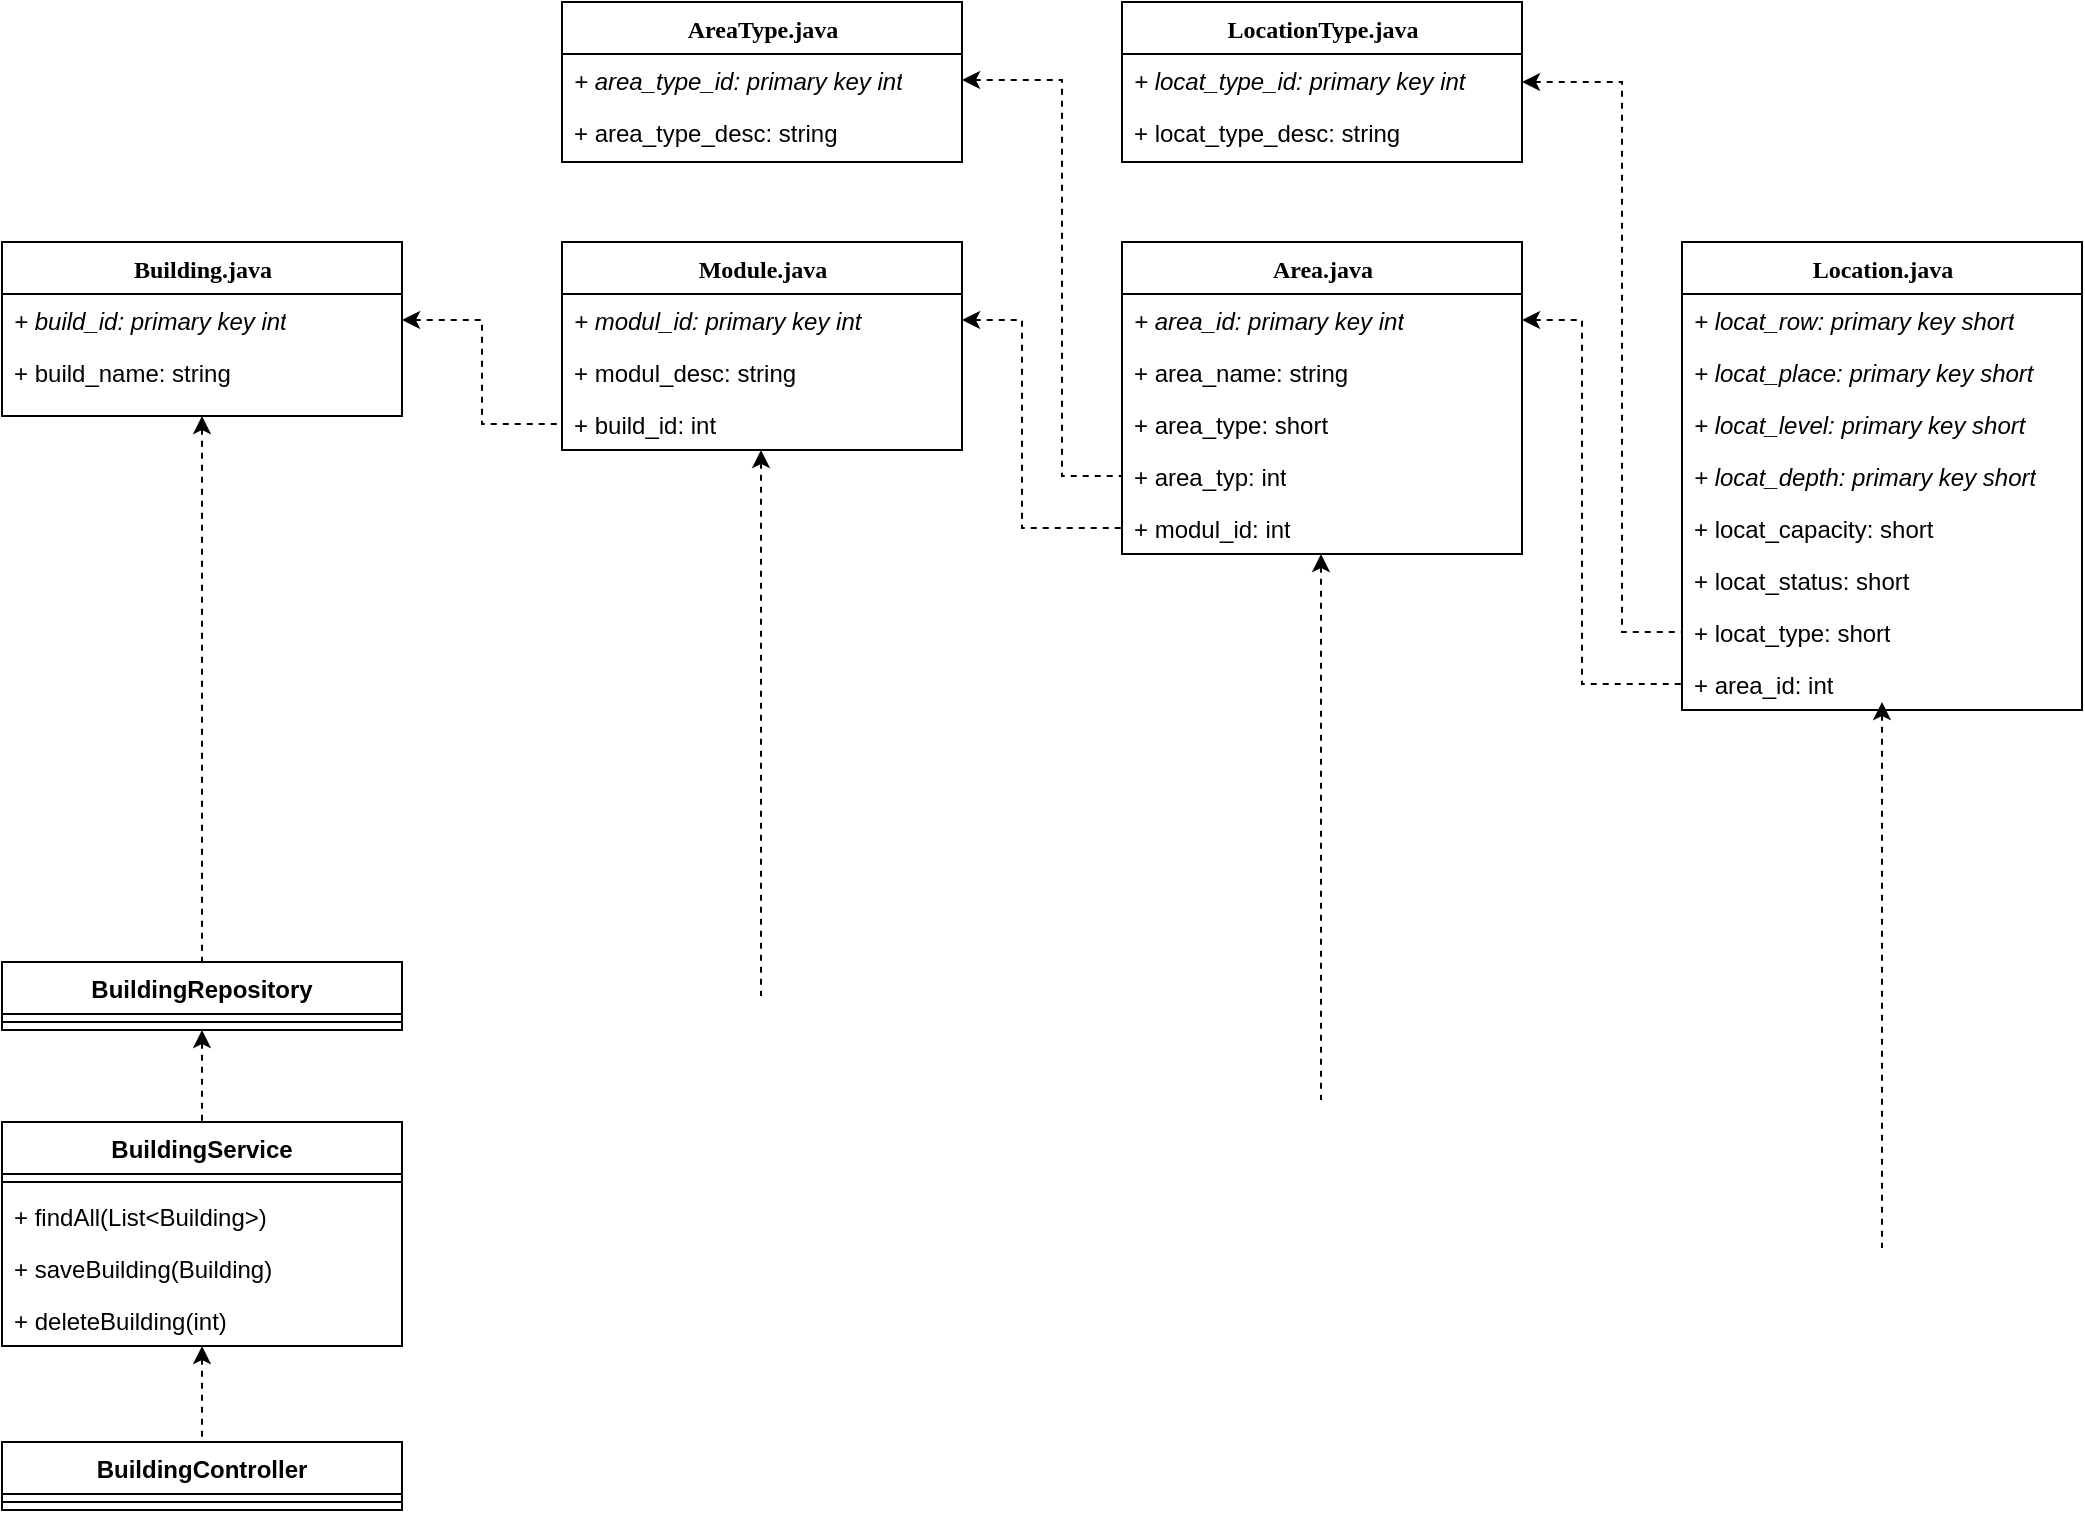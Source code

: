 <mxfile version="20.2.3" type="device"><diagram name="Page-1" id="9f46799a-70d6-7492-0946-bef42562c5a5"><mxGraphModel dx="1422" dy="865" grid="1" gridSize="10" guides="1" tooltips="1" connect="1" arrows="1" fold="1" page="1" pageScale="1" pageWidth="1100" pageHeight="850" background="none" math="0" shadow="0"><root><mxCell id="0"/><mxCell id="1" parent="0"/><mxCell id="Y509m3LfDc93UFfTv6HW-5" value="" style="edgeStyle=orthogonalEdgeStyle;rounded=0;orthogonalLoop=1;jettySize=auto;html=1;exitX=1;exitY=0.5;exitDx=0;exitDy=0;startArrow=classic;startFill=1;endArrow=none;endFill=0;dashed=1;" parent="1" source="78961159f06e98e8-21" target="Y509m3LfDc93UFfTv6HW-6" edge="1"><mxGeometry relative="1" as="geometry"/></mxCell><mxCell id="Y509m3LfDc93UFfTv6HW-45" value="" style="edgeStyle=orthogonalEdgeStyle;rounded=0;orthogonalLoop=1;jettySize=auto;html=1;dashed=1;startArrow=classic;startFill=1;endArrow=none;endFill=0;entryX=0.5;entryY=0;entryDx=0;entryDy=0;" parent="1" source="78961159f06e98e8-17" target="Y509m3LfDc93UFfTv6HW-46" edge="1"><mxGeometry relative="1" as="geometry"><mxPoint x="130" y="317" as="targetPoint"/></mxGeometry></mxCell><mxCell id="78961159f06e98e8-17" value="Building.java" style="swimlane;html=1;fontStyle=1;align=center;verticalAlign=top;childLayout=stackLayout;horizontal=1;startSize=26;horizontalStack=0;resizeParent=1;resizeLast=0;collapsible=1;marginBottom=0;swimlaneFillColor=#ffffff;rounded=0;shadow=0;comic=0;labelBackgroundColor=none;strokeWidth=1;fillColor=none;fontFamily=Verdana;fontSize=12" parent="1" vertex="1"><mxGeometry x="30" y="150" width="200" height="87" as="geometry"/></mxCell><mxCell id="78961159f06e98e8-21" value="&lt;i style=&quot;&quot;&gt;+ build_id: primary&amp;nbsp;key int&lt;/i&gt;" style="text;html=1;strokeColor=none;fillColor=none;align=left;verticalAlign=top;spacingLeft=4;spacingRight=4;whiteSpace=wrap;overflow=hidden;rotatable=0;points=[[0,0.5],[1,0.5]];portConstraint=eastwest;" parent="78961159f06e98e8-17" vertex="1"><mxGeometry y="26" width="200" height="26" as="geometry"/></mxCell><mxCell id="78961159f06e98e8-23" value="+ build_name: string" style="text;html=1;strokeColor=none;fillColor=none;align=left;verticalAlign=top;spacingLeft=4;spacingRight=4;whiteSpace=wrap;overflow=hidden;rotatable=0;points=[[0,0.5],[1,0.5]];portConstraint=eastwest;" parent="78961159f06e98e8-17" vertex="1"><mxGeometry y="52" width="200" height="26" as="geometry"/></mxCell><mxCell id="Y509m3LfDc93UFfTv6HW-11" value="" style="edgeStyle=orthogonalEdgeStyle;rounded=0;orthogonalLoop=1;jettySize=auto;html=1;exitX=1;exitY=0.5;exitDx=0;exitDy=0;startArrow=classic;startFill=1;endArrow=none;endFill=0;dashed=1;" parent="1" source="Y509m3LfDc93UFfTv6HW-3" target="Y509m3LfDc93UFfTv6HW-33" edge="1"><mxGeometry relative="1" as="geometry"><Array as="points"><mxPoint x="540" y="189"/><mxPoint x="540" y="293"/></Array></mxGeometry></mxCell><mxCell id="Y509m3LfDc93UFfTv6HW-2" value="Module.java" style="swimlane;html=1;fontStyle=1;align=center;verticalAlign=top;childLayout=stackLayout;horizontal=1;startSize=26;horizontalStack=0;resizeParent=1;resizeLast=0;collapsible=1;marginBottom=0;swimlaneFillColor=#ffffff;rounded=0;shadow=0;comic=0;labelBackgroundColor=none;strokeWidth=1;fillColor=none;fontFamily=Verdana;fontSize=12" parent="1" vertex="1"><mxGeometry x="310" y="150" width="200" height="104" as="geometry"/></mxCell><mxCell id="Y509m3LfDc93UFfTv6HW-3" value="&lt;i&gt;+ modul_id: primary&amp;nbsp;key int&lt;/i&gt;" style="text;html=1;strokeColor=none;fillColor=none;align=left;verticalAlign=top;spacingLeft=4;spacingRight=4;whiteSpace=wrap;overflow=hidden;rotatable=0;points=[[0,0.5],[1,0.5]];portConstraint=eastwest;" parent="Y509m3LfDc93UFfTv6HW-2" vertex="1"><mxGeometry y="26" width="200" height="26" as="geometry"/></mxCell><mxCell id="Y509m3LfDc93UFfTv6HW-4" value="+ modul_desc: string" style="text;html=1;strokeColor=none;fillColor=none;align=left;verticalAlign=top;spacingLeft=4;spacingRight=4;whiteSpace=wrap;overflow=hidden;rotatable=0;points=[[0,0.5],[1,0.5]];portConstraint=eastwest;" parent="Y509m3LfDc93UFfTv6HW-2" vertex="1"><mxGeometry y="52" width="200" height="26" as="geometry"/></mxCell><mxCell id="Y509m3LfDc93UFfTv6HW-6" value="+ build_id: int" style="text;html=1;strokeColor=none;fillColor=none;align=left;verticalAlign=top;spacingLeft=4;spacingRight=4;whiteSpace=wrap;overflow=hidden;rotatable=0;points=[[0,0.5],[1,0.5]];portConstraint=eastwest;" parent="Y509m3LfDc93UFfTv6HW-2" vertex="1"><mxGeometry y="78" width="200" height="26" as="geometry"/></mxCell><mxCell id="Y509m3LfDc93UFfTv6HW-18" value="" style="edgeStyle=orthogonalEdgeStyle;rounded=0;orthogonalLoop=1;jettySize=auto;html=1;exitX=1;exitY=0.5;exitDx=0;exitDy=0;entryX=0;entryY=0.5;entryDx=0;entryDy=0;startArrow=classic;startFill=1;endArrow=none;endFill=0;dashed=1;" parent="1" source="Y509m3LfDc93UFfTv6HW-8" target="Y509m3LfDc93UFfTv6HW-22" edge="1"><mxGeometry relative="1" as="geometry"><Array as="points"><mxPoint x="820" y="189"/><mxPoint x="820" y="371"/></Array></mxGeometry></mxCell><mxCell id="Y509m3LfDc93UFfTv6HW-7" value="Area.java" style="swimlane;html=1;fontStyle=1;align=center;verticalAlign=top;childLayout=stackLayout;horizontal=1;startSize=26;horizontalStack=0;resizeParent=1;resizeLast=0;collapsible=1;marginBottom=0;swimlaneFillColor=#ffffff;rounded=0;shadow=0;comic=0;labelBackgroundColor=none;strokeWidth=1;fillColor=none;fontFamily=Verdana;fontSize=12" parent="1" vertex="1"><mxGeometry x="590" y="150" width="200" height="156" as="geometry"/></mxCell><mxCell id="Y509m3LfDc93UFfTv6HW-8" value="&lt;i&gt;+ area_id: primary&amp;nbsp;key int&lt;/i&gt;" style="text;html=1;strokeColor=none;fillColor=none;align=left;verticalAlign=top;spacingLeft=4;spacingRight=4;whiteSpace=wrap;overflow=hidden;rotatable=0;points=[[0,0.5],[1,0.5]];portConstraint=eastwest;" parent="Y509m3LfDc93UFfTv6HW-7" vertex="1"><mxGeometry y="26" width="200" height="26" as="geometry"/></mxCell><mxCell id="Y509m3LfDc93UFfTv6HW-9" value="+ area_name: string" style="text;html=1;strokeColor=none;fillColor=none;align=left;verticalAlign=top;spacingLeft=4;spacingRight=4;whiteSpace=wrap;overflow=hidden;rotatable=0;points=[[0,0.5],[1,0.5]];portConstraint=eastwest;" parent="Y509m3LfDc93UFfTv6HW-7" vertex="1"><mxGeometry y="52" width="200" height="26" as="geometry"/></mxCell><mxCell id="Y509m3LfDc93UFfTv6HW-10" value="+ area_type: short" style="text;html=1;strokeColor=none;fillColor=none;align=left;verticalAlign=top;spacingLeft=4;spacingRight=4;whiteSpace=wrap;overflow=hidden;rotatable=0;points=[[0,0.5],[1,0.5]];portConstraint=eastwest;" parent="Y509m3LfDc93UFfTv6HW-7" vertex="1"><mxGeometry y="78" width="200" height="26" as="geometry"/></mxCell><mxCell id="Y509m3LfDc93UFfTv6HW-12" value="+ area_typ: int" style="text;html=1;strokeColor=none;fillColor=none;align=left;verticalAlign=top;spacingLeft=4;spacingRight=4;whiteSpace=wrap;overflow=hidden;rotatable=0;points=[[0,0.5],[1,0.5]];portConstraint=eastwest;" parent="Y509m3LfDc93UFfTv6HW-7" vertex="1"><mxGeometry y="104" width="200" height="26" as="geometry"/></mxCell><mxCell id="Y509m3LfDc93UFfTv6HW-33" value="+ modul_id: int" style="text;html=1;strokeColor=none;fillColor=none;align=left;verticalAlign=top;spacingLeft=4;spacingRight=4;whiteSpace=wrap;overflow=hidden;rotatable=0;points=[[0,0.5],[1,0.5]];portConstraint=eastwest;" parent="Y509m3LfDc93UFfTv6HW-7" vertex="1"><mxGeometry y="130" width="200" height="26" as="geometry"/></mxCell><mxCell id="Y509m3LfDc93UFfTv6HW-13" value="Location.java" style="swimlane;html=1;fontStyle=1;align=center;verticalAlign=top;childLayout=stackLayout;horizontal=1;startSize=26;horizontalStack=0;resizeParent=1;resizeLast=0;collapsible=1;marginBottom=0;swimlaneFillColor=#ffffff;rounded=0;shadow=0;comic=0;labelBackgroundColor=none;strokeWidth=1;fillColor=none;fontFamily=Verdana;fontSize=12" parent="1" vertex="1"><mxGeometry x="870" y="150" width="200" height="234" as="geometry"><mxRectangle x="870" y="150" width="130" height="30" as="alternateBounds"/></mxGeometry></mxCell><mxCell id="Y509m3LfDc93UFfTv6HW-15" value="&lt;i&gt;+ locat_row: primary key short&lt;/i&gt;" style="text;html=1;strokeColor=none;fillColor=none;align=left;verticalAlign=top;spacingLeft=4;spacingRight=4;whiteSpace=wrap;overflow=hidden;rotatable=0;points=[[0,0.5],[1,0.5]];portConstraint=eastwest;" parent="Y509m3LfDc93UFfTv6HW-13" vertex="1"><mxGeometry y="26" width="200" height="26" as="geometry"/></mxCell><mxCell id="Y509m3LfDc93UFfTv6HW-16" value="&lt;i&gt;+ locat_place: primary key short&lt;/i&gt;" style="text;html=1;strokeColor=none;fillColor=none;align=left;verticalAlign=top;spacingLeft=4;spacingRight=4;whiteSpace=wrap;overflow=hidden;rotatable=0;points=[[0,0.5],[1,0.5]];portConstraint=eastwest;" parent="Y509m3LfDc93UFfTv6HW-13" vertex="1"><mxGeometry y="52" width="200" height="26" as="geometry"/></mxCell><mxCell id="Y509m3LfDc93UFfTv6HW-19" value="&lt;i&gt;+ locat_level: primary key short&lt;/i&gt;" style="text;html=1;strokeColor=none;fillColor=none;align=left;verticalAlign=top;spacingLeft=4;spacingRight=4;whiteSpace=wrap;overflow=hidden;rotatable=0;points=[[0,0.5],[1,0.5]];portConstraint=eastwest;" parent="Y509m3LfDc93UFfTv6HW-13" vertex="1"><mxGeometry y="78" width="200" height="26" as="geometry"/></mxCell><mxCell id="Y509m3LfDc93UFfTv6HW-20" value="&lt;i&gt;+ locat_depth: primary key short&lt;/i&gt;" style="text;html=1;strokeColor=none;fillColor=none;align=left;verticalAlign=top;spacingLeft=4;spacingRight=4;whiteSpace=wrap;overflow=hidden;rotatable=0;points=[[0,0.5],[1,0.5]];portConstraint=eastwest;" parent="Y509m3LfDc93UFfTv6HW-13" vertex="1"><mxGeometry y="104" width="200" height="26" as="geometry"/></mxCell><mxCell id="Y509m3LfDc93UFfTv6HW-24" value="+ locat_capacity: short" style="text;html=1;strokeColor=none;fillColor=none;align=left;verticalAlign=top;spacingLeft=4;spacingRight=4;whiteSpace=wrap;overflow=hidden;rotatable=0;points=[[0,0.5],[1,0.5]];portConstraint=eastwest;" parent="Y509m3LfDc93UFfTv6HW-13" vertex="1"><mxGeometry y="130" width="200" height="26" as="geometry"/></mxCell><mxCell id="Y509m3LfDc93UFfTv6HW-23" value="+ locat_status: short" style="text;html=1;strokeColor=none;fillColor=none;align=left;verticalAlign=top;spacingLeft=4;spacingRight=4;whiteSpace=wrap;overflow=hidden;rotatable=0;points=[[0,0.5],[1,0.5]];portConstraint=eastwest;" parent="Y509m3LfDc93UFfTv6HW-13" vertex="1"><mxGeometry y="156" width="200" height="26" as="geometry"/></mxCell><mxCell id="Y509m3LfDc93UFfTv6HW-17" value="+ locat_type: short" style="text;html=1;strokeColor=none;fillColor=none;align=left;verticalAlign=top;spacingLeft=4;spacingRight=4;whiteSpace=wrap;overflow=hidden;rotatable=0;points=[[0,0.5],[1,0.5]];portConstraint=eastwest;" parent="Y509m3LfDc93UFfTv6HW-13" vertex="1"><mxGeometry y="182" width="200" height="26" as="geometry"/></mxCell><mxCell id="Y509m3LfDc93UFfTv6HW-22" value="+ area_id: int" style="text;html=1;strokeColor=none;fillColor=none;align=left;verticalAlign=top;spacingLeft=4;spacingRight=4;whiteSpace=wrap;overflow=hidden;rotatable=0;points=[[0,0.5],[1,0.5]];portConstraint=eastwest;" parent="Y509m3LfDc93UFfTv6HW-13" vertex="1"><mxGeometry y="208" width="200" height="26" as="geometry"/></mxCell><mxCell id="Y509m3LfDc93UFfTv6HW-25" value="AreaType.java" style="swimlane;html=1;fontStyle=1;align=center;verticalAlign=top;childLayout=stackLayout;horizontal=1;startSize=26;horizontalStack=0;resizeParent=1;resizeLast=0;collapsible=1;marginBottom=0;swimlaneFillColor=#ffffff;rounded=0;shadow=0;comic=0;labelBackgroundColor=none;strokeWidth=1;fillColor=none;fontFamily=Verdana;fontSize=12" parent="1" vertex="1"><mxGeometry x="310" y="30" width="200" height="80" as="geometry"/></mxCell><mxCell id="Y509m3LfDc93UFfTv6HW-26" value="&lt;i&gt;+ area_type_id: primary&amp;nbsp;key int&lt;/i&gt;" style="text;html=1;strokeColor=none;fillColor=none;align=left;verticalAlign=top;spacingLeft=4;spacingRight=4;whiteSpace=wrap;overflow=hidden;rotatable=0;points=[[0,0.5],[1,0.5]];portConstraint=eastwest;" parent="Y509m3LfDc93UFfTv6HW-25" vertex="1"><mxGeometry y="26" width="200" height="26" as="geometry"/></mxCell><mxCell id="Y509m3LfDc93UFfTv6HW-27" value="+ area_type_desc: string" style="text;html=1;strokeColor=none;fillColor=none;align=left;verticalAlign=top;spacingLeft=4;spacingRight=4;whiteSpace=wrap;overflow=hidden;rotatable=0;points=[[0,0.5],[1,0.5]];portConstraint=eastwest;" parent="Y509m3LfDc93UFfTv6HW-25" vertex="1"><mxGeometry y="52" width="200" height="26" as="geometry"/></mxCell><mxCell id="Y509m3LfDc93UFfTv6HW-30" value="" style="edgeStyle=orthogonalEdgeStyle;rounded=0;orthogonalLoop=1;jettySize=auto;html=1;dashed=1;startArrow=classic;startFill=1;endArrow=none;endFill=0;entryX=0;entryY=0.5;entryDx=0;entryDy=0;" parent="1" source="Y509m3LfDc93UFfTv6HW-26" target="Y509m3LfDc93UFfTv6HW-12" edge="1"><mxGeometry relative="1" as="geometry"><Array as="points"><mxPoint x="560" y="69"/><mxPoint x="560" y="267"/></Array></mxGeometry></mxCell><mxCell id="Y509m3LfDc93UFfTv6HW-41" value="" style="edgeStyle=orthogonalEdgeStyle;rounded=0;orthogonalLoop=1;jettySize=auto;html=1;dashed=1;startArrow=classic;startFill=1;endArrow=none;endFill=0;entryX=0;entryY=0.5;entryDx=0;entryDy=0;" parent="1" source="Y509m3LfDc93UFfTv6HW-34" target="Y509m3LfDc93UFfTv6HW-17" edge="1"><mxGeometry relative="1" as="geometry"><mxPoint x="870" y="70" as="targetPoint"/><Array as="points"><mxPoint x="840" y="70"/><mxPoint x="840" y="345"/></Array></mxGeometry></mxCell><mxCell id="Y509m3LfDc93UFfTv6HW-34" value="LocationType.java" style="swimlane;html=1;fontStyle=1;align=center;verticalAlign=top;childLayout=stackLayout;horizontal=1;startSize=26;horizontalStack=0;resizeParent=1;resizeLast=0;collapsible=1;marginBottom=0;swimlaneFillColor=#ffffff;rounded=0;shadow=0;comic=0;labelBackgroundColor=none;strokeWidth=1;fillColor=none;fontFamily=Verdana;fontSize=12" parent="1" vertex="1"><mxGeometry x="590" y="30" width="200" height="80" as="geometry"/></mxCell><mxCell id="Y509m3LfDc93UFfTv6HW-35" value="&lt;i&gt;+ locat_type_id: primary&amp;nbsp;key int&lt;/i&gt;" style="text;html=1;strokeColor=none;fillColor=none;align=left;verticalAlign=top;spacingLeft=4;spacingRight=4;whiteSpace=wrap;overflow=hidden;rotatable=0;points=[[0,0.5],[1,0.5]];portConstraint=eastwest;" parent="Y509m3LfDc93UFfTv6HW-34" vertex="1"><mxGeometry y="26" width="200" height="26" as="geometry"/></mxCell><mxCell id="Y509m3LfDc93UFfTv6HW-36" value="+ locat_type_desc: string" style="text;html=1;strokeColor=none;fillColor=none;align=left;verticalAlign=top;spacingLeft=4;spacingRight=4;whiteSpace=wrap;overflow=hidden;rotatable=0;points=[[0,0.5],[1,0.5]];portConstraint=eastwest;" parent="Y509m3LfDc93UFfTv6HW-34" vertex="1"><mxGeometry y="52" width="200" height="26" as="geometry"/></mxCell><mxCell id="Y509m3LfDc93UFfTv6HW-54" value="" style="edgeStyle=orthogonalEdgeStyle;rounded=0;orthogonalLoop=1;jettySize=auto;html=1;dashed=1;startArrow=classic;startFill=1;endArrow=none;endFill=0;" parent="1" source="Y509m3LfDc93UFfTv6HW-46" target="Y509m3LfDc93UFfTv6HW-50" edge="1"><mxGeometry relative="1" as="geometry"/></mxCell><mxCell id="Y509m3LfDc93UFfTv6HW-46" value="BuildingRepository" style="swimlane;fontStyle=1;align=center;verticalAlign=top;childLayout=stackLayout;horizontal=1;startSize=26;horizontalStack=0;resizeParent=1;resizeParentMax=0;resizeLast=0;collapsible=1;marginBottom=0;" parent="1" vertex="1"><mxGeometry x="30" y="510" width="200" height="34" as="geometry"/></mxCell><mxCell id="Y509m3LfDc93UFfTv6HW-48" value="" style="line;strokeWidth=1;fillColor=none;align=left;verticalAlign=middle;spacingTop=-1;spacingLeft=3;spacingRight=3;rotatable=0;labelPosition=right;points=[];portConstraint=eastwest;strokeColor=inherit;" parent="Y509m3LfDc93UFfTv6HW-46" vertex="1"><mxGeometry y="26" width="200" height="8" as="geometry"/></mxCell><mxCell id="Y509m3LfDc93UFfTv6HW-59" value="" style="edgeStyle=orthogonalEdgeStyle;rounded=0;orthogonalLoop=1;jettySize=auto;html=1;dashed=1;startArrow=classic;startFill=1;endArrow=none;endFill=0;" parent="1" source="Y509m3LfDc93UFfTv6HW-50" target="Y509m3LfDc93UFfTv6HW-55" edge="1"><mxGeometry relative="1" as="geometry"/></mxCell><mxCell id="Y509m3LfDc93UFfTv6HW-50" value="BuildingService" style="swimlane;fontStyle=1;align=center;verticalAlign=top;childLayout=stackLayout;horizontal=1;startSize=26;horizontalStack=0;resizeParent=1;resizeParentMax=0;resizeLast=0;collapsible=1;marginBottom=0;" parent="1" vertex="1"><mxGeometry x="30" y="590" width="200" height="112" as="geometry"/></mxCell><mxCell id="Y509m3LfDc93UFfTv6HW-52" value="" style="line;strokeWidth=1;fillColor=none;align=left;verticalAlign=middle;spacingTop=-1;spacingLeft=3;spacingRight=3;rotatable=0;labelPosition=right;points=[];portConstraint=eastwest;strokeColor=inherit;" parent="Y509m3LfDc93UFfTv6HW-50" vertex="1"><mxGeometry y="26" width="200" height="8" as="geometry"/></mxCell><mxCell id="Y509m3LfDc93UFfTv6HW-53" value="+ findAll(List&lt;Building&gt;)" style="text;strokeColor=none;fillColor=none;align=left;verticalAlign=top;spacingLeft=4;spacingRight=4;overflow=hidden;rotatable=0;points=[[0,0.5],[1,0.5]];portConstraint=eastwest;" parent="Y509m3LfDc93UFfTv6HW-50" vertex="1"><mxGeometry y="34" width="200" height="26" as="geometry"/></mxCell><mxCell id="Y509m3LfDc93UFfTv6HW-60" value="+ saveBuilding(Building)" style="text;strokeColor=none;fillColor=none;align=left;verticalAlign=top;spacingLeft=4;spacingRight=4;overflow=hidden;rotatable=0;points=[[0,0.5],[1,0.5]];portConstraint=eastwest;" parent="Y509m3LfDc93UFfTv6HW-50" vertex="1"><mxGeometry y="60" width="200" height="26" as="geometry"/></mxCell><mxCell id="Y509m3LfDc93UFfTv6HW-61" value="+ deleteBuilding(int)" style="text;strokeColor=none;fillColor=none;align=left;verticalAlign=top;spacingLeft=4;spacingRight=4;overflow=hidden;rotatable=0;points=[[0,0.5],[1,0.5]];portConstraint=eastwest;" parent="Y509m3LfDc93UFfTv6HW-50" vertex="1"><mxGeometry y="86" width="200" height="26" as="geometry"/></mxCell><mxCell id="Y509m3LfDc93UFfTv6HW-55" value="BuildingController" style="swimlane;fontStyle=1;align=center;verticalAlign=top;childLayout=stackLayout;horizontal=1;startSize=26;horizontalStack=0;resizeParent=1;resizeParentMax=0;resizeLast=0;collapsible=1;marginBottom=0;" parent="1" vertex="1"><mxGeometry x="30" y="750" width="200" height="34" as="geometry"/></mxCell><mxCell id="Y509m3LfDc93UFfTv6HW-57" value="" style="line;strokeWidth=1;fillColor=none;align=left;verticalAlign=middle;spacingTop=-1;spacingLeft=3;spacingRight=3;rotatable=0;labelPosition=right;points=[];portConstraint=eastwest;strokeColor=inherit;" parent="Y509m3LfDc93UFfTv6HW-55" vertex="1"><mxGeometry y="26" width="200" height="8" as="geometry"/></mxCell><mxCell id="P5fVmU2QIhgTx1JJefi--23" value="" style="edgeStyle=orthogonalEdgeStyle;rounded=0;orthogonalLoop=1;jettySize=auto;html=1;dashed=1;startArrow=classic;startFill=1;endArrow=none;endFill=0;entryX=0.5;entryY=0;entryDx=0;entryDy=0;" edge="1" parent="1"><mxGeometry relative="1" as="geometry"><mxPoint x="409.5" y="527" as="targetPoint"/><mxPoint x="409.5" y="254" as="sourcePoint"/></mxGeometry></mxCell><mxCell id="P5fVmU2QIhgTx1JJefi--24" value="" style="edgeStyle=orthogonalEdgeStyle;rounded=0;orthogonalLoop=1;jettySize=auto;html=1;dashed=1;startArrow=classic;startFill=1;endArrow=none;endFill=0;entryX=0.5;entryY=0;entryDx=0;entryDy=0;" edge="1" parent="1"><mxGeometry relative="1" as="geometry"><mxPoint x="689.5" y="579" as="targetPoint"/><mxPoint x="689.5" y="306" as="sourcePoint"/></mxGeometry></mxCell><mxCell id="P5fVmU2QIhgTx1JJefi--25" value="" style="edgeStyle=orthogonalEdgeStyle;rounded=0;orthogonalLoop=1;jettySize=auto;html=1;dashed=1;startArrow=classic;startFill=1;endArrow=none;endFill=0;entryX=0.5;entryY=0;entryDx=0;entryDy=0;" edge="1" parent="1"><mxGeometry relative="1" as="geometry"><mxPoint x="970" y="653" as="targetPoint"/><mxPoint x="970" y="380" as="sourcePoint"/></mxGeometry></mxCell></root></mxGraphModel></diagram></mxfile>
